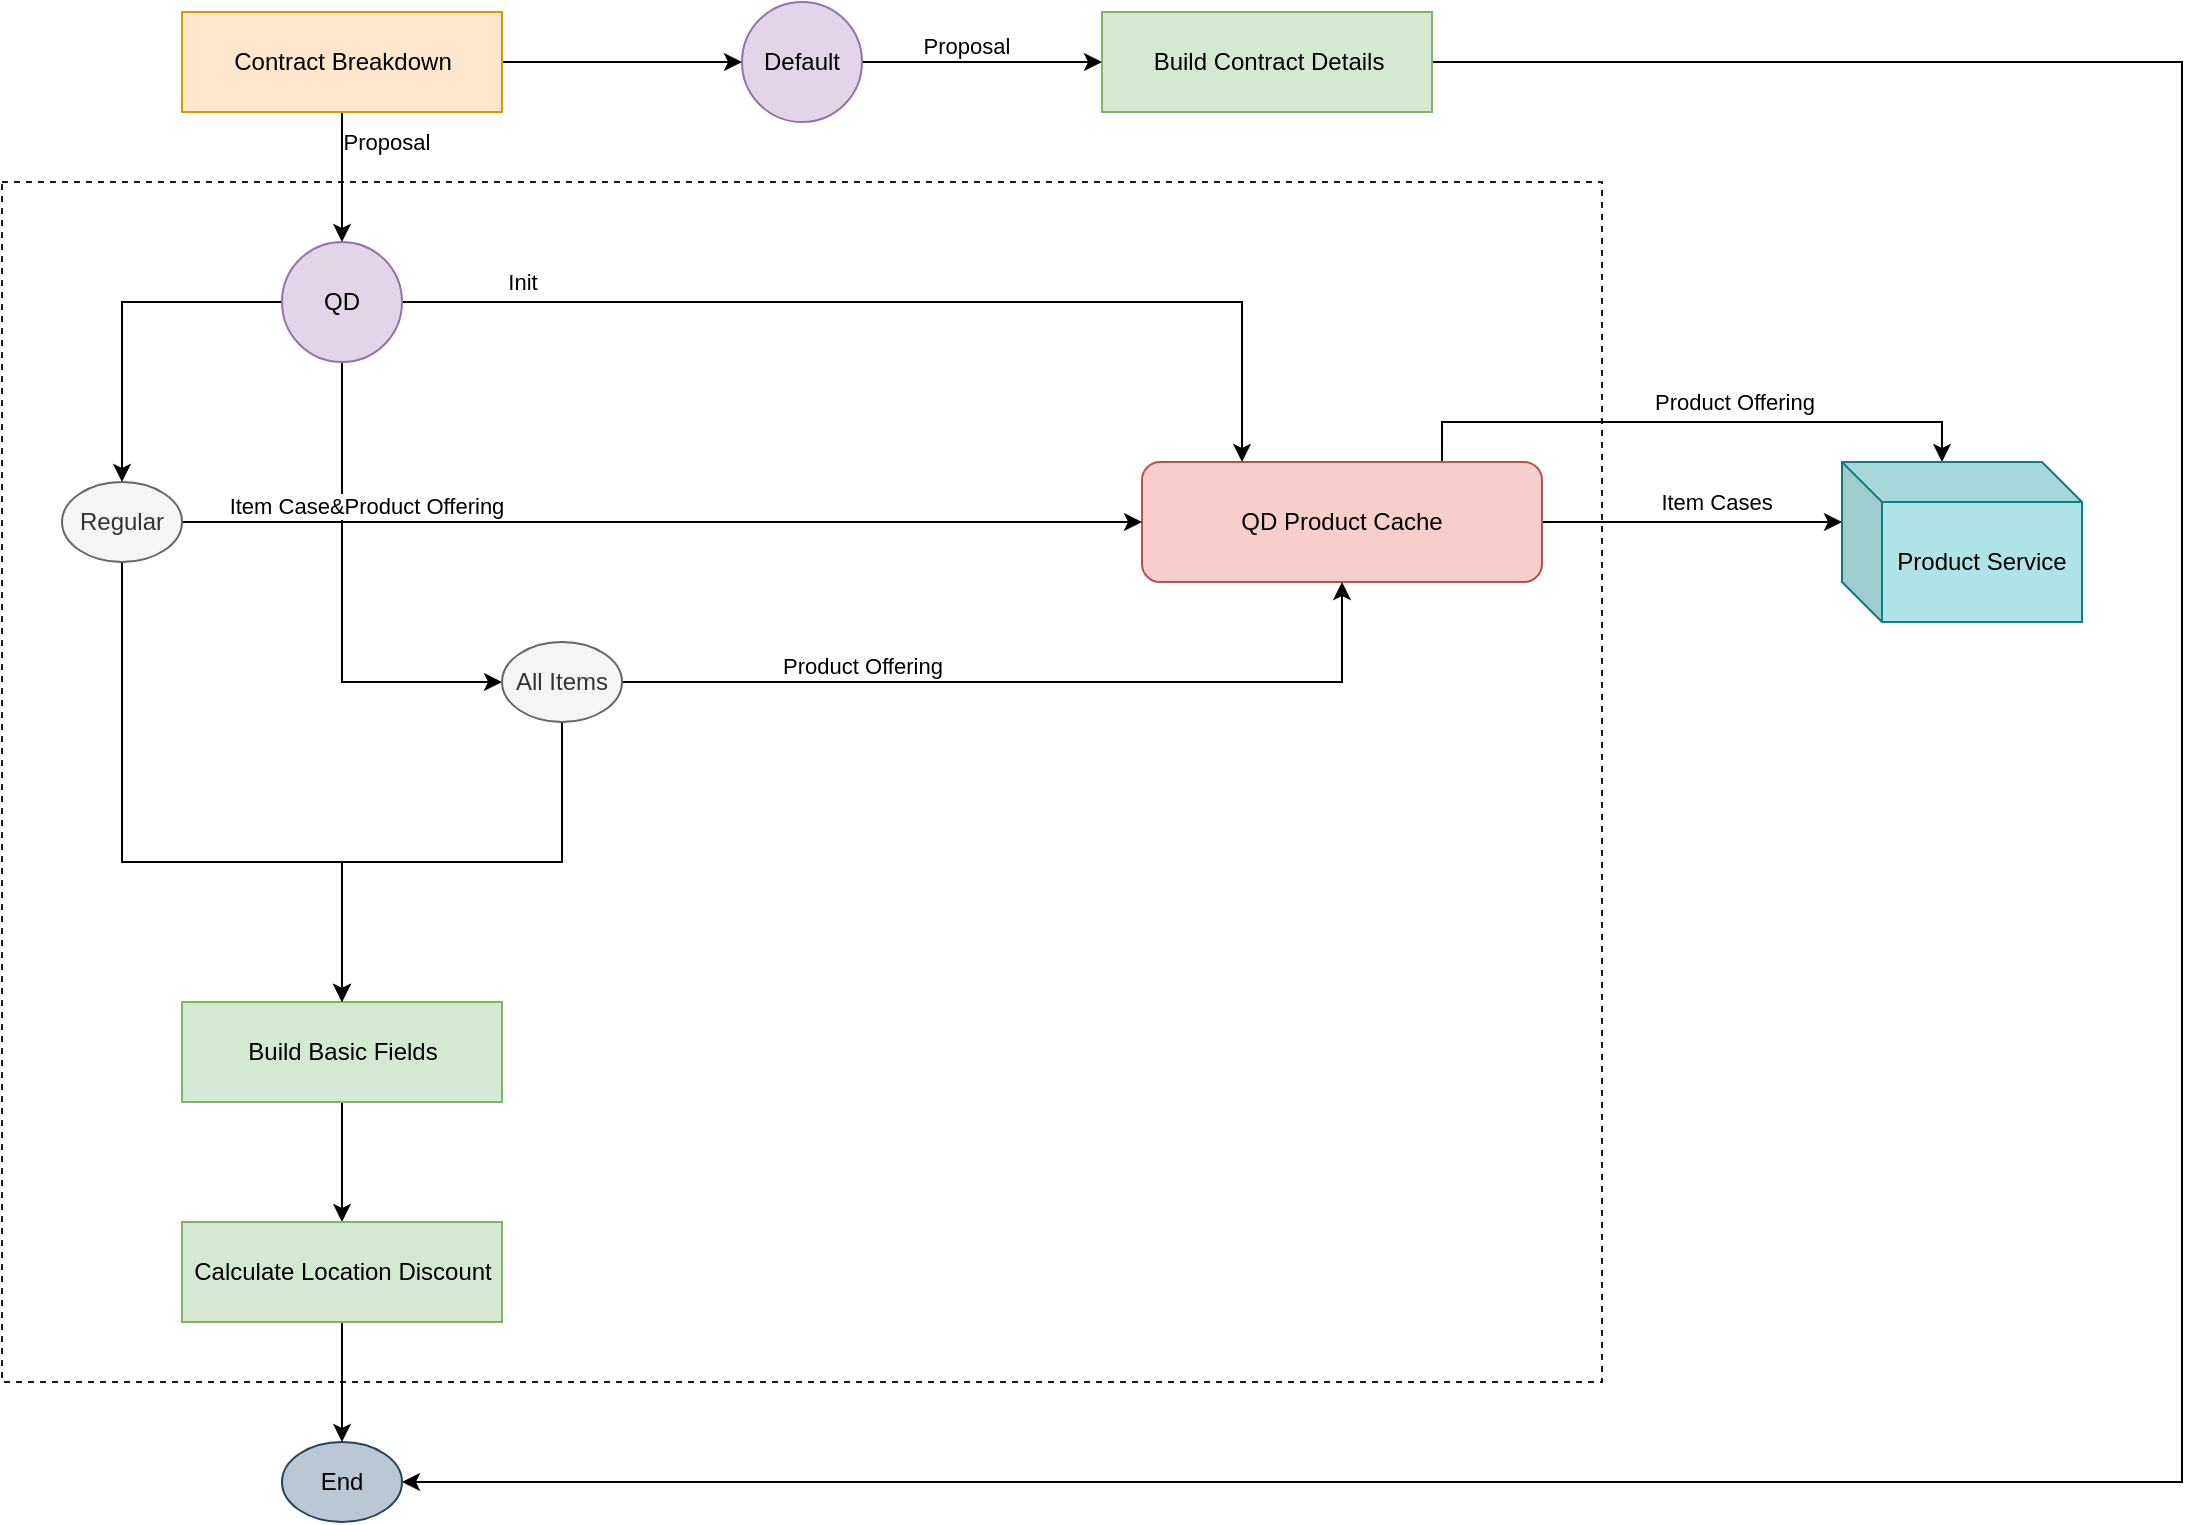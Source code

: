 <mxfile version="14.7.6" type="github">
  <diagram id="kgpKYQtTHZ0yAKxKKP6v" name="Page-1">
    <mxGraphModel dx="1422" dy="882" grid="1" gridSize="10" guides="1" tooltips="1" connect="1" arrows="1" fold="1" page="1" pageScale="1" pageWidth="850" pageHeight="1100" math="0" shadow="0">
      <root>
        <mxCell id="0" />
        <mxCell id="1" parent="0" />
        <mxCell id="LX7BSPJ86w9pvvAOuYrB-21" value="" style="rounded=0;whiteSpace=wrap;html=1;dashed=1;fillColor=none;strokeColor=#1A1A1A;" vertex="1" parent="1">
          <mxGeometry x="40" y="130" width="800" height="600" as="geometry" />
        </mxCell>
        <mxCell id="LX7BSPJ86w9pvvAOuYrB-28" style="edgeStyle=orthogonalEdgeStyle;rounded=0;orthogonalLoop=1;jettySize=auto;html=1;entryX=0;entryY=0;entryDx=50;entryDy=0;entryPerimeter=0;exitX=0.75;exitY=0;exitDx=0;exitDy=0;" edge="1" parent="1" source="FABi1pu8SRAAy6zYCwlk-7" target="LX7BSPJ86w9pvvAOuYrB-27">
          <mxGeometry relative="1" as="geometry" />
        </mxCell>
        <mxCell id="LX7BSPJ86w9pvvAOuYrB-29" value="Product Offering" style="edgeLabel;html=1;align=center;verticalAlign=middle;resizable=0;points=[];" vertex="1" connectable="0" parent="LX7BSPJ86w9pvvAOuYrB-28">
          <mxGeometry x="-0.24" relative="1" as="geometry">
            <mxPoint x="56" y="-10" as="offset" />
          </mxGeometry>
        </mxCell>
        <mxCell id="LX7BSPJ86w9pvvAOuYrB-30" style="edgeStyle=orthogonalEdgeStyle;rounded=0;orthogonalLoop=1;jettySize=auto;html=1;entryX=0;entryY=0;entryDx=0;entryDy=30;entryPerimeter=0;" edge="1" parent="1" source="FABi1pu8SRAAy6zYCwlk-7" target="LX7BSPJ86w9pvvAOuYrB-27">
          <mxGeometry relative="1" as="geometry" />
        </mxCell>
        <mxCell id="LX7BSPJ86w9pvvAOuYrB-31" value="Item Cases" style="edgeLabel;html=1;align=center;verticalAlign=middle;resizable=0;points=[];" vertex="1" connectable="0" parent="LX7BSPJ86w9pvvAOuYrB-30">
          <mxGeometry x="-0.312" y="2" relative="1" as="geometry">
            <mxPoint x="35" y="-8" as="offset" />
          </mxGeometry>
        </mxCell>
        <mxCell id="FABi1pu8SRAAy6zYCwlk-7" value="QD Product Cache" style="rounded=1;whiteSpace=wrap;html=1;fillColor=#f8cecc;strokeColor=#b85450;align=center;" parent="1" vertex="1">
          <mxGeometry x="610" y="270" width="200" height="60" as="geometry" />
        </mxCell>
        <mxCell id="LX7BSPJ86w9pvvAOuYrB-16" style="edgeStyle=orthogonalEdgeStyle;rounded=0;orthogonalLoop=1;jettySize=auto;html=1;entryX=0.5;entryY=0;entryDx=0;entryDy=0;" edge="1" parent="1" source="FABi1pu8SRAAy6zYCwlk-15" target="FABi1pu8SRAAy6zYCwlk-16">
          <mxGeometry relative="1" as="geometry" />
        </mxCell>
        <mxCell id="FABi1pu8SRAAy6zYCwlk-15" value="Build Basic Fields" style="html=1;fillColor=#d5e8d4;strokeColor=#82b366;" parent="1" vertex="1">
          <mxGeometry x="130" y="540" width="160" height="50" as="geometry" />
        </mxCell>
        <mxCell id="LX7BSPJ86w9pvvAOuYrB-20" style="edgeStyle=orthogonalEdgeStyle;rounded=0;orthogonalLoop=1;jettySize=auto;html=1;" edge="1" parent="1" source="FABi1pu8SRAAy6zYCwlk-16" target="LX7BSPJ86w9pvvAOuYrB-19">
          <mxGeometry relative="1" as="geometry" />
        </mxCell>
        <mxCell id="FABi1pu8SRAAy6zYCwlk-16" value="Calculate Location Discount" style="html=1;fillColor=#d5e8d4;strokeColor=#82b366;" parent="1" vertex="1">
          <mxGeometry x="130" y="650" width="160" height="50" as="geometry" />
        </mxCell>
        <mxCell id="LX7BSPJ86w9pvvAOuYrB-35" style="edgeStyle=orthogonalEdgeStyle;rounded=0;orthogonalLoop=1;jettySize=auto;html=1;entryX=1;entryY=0.5;entryDx=0;entryDy=0;" edge="1" parent="1" source="LX7BSPJ86w9pvvAOuYrB-2" target="LX7BSPJ86w9pvvAOuYrB-19">
          <mxGeometry relative="1" as="geometry">
            <Array as="points">
              <mxPoint x="1130" y="70" />
              <mxPoint x="1130" y="780" />
            </Array>
          </mxGeometry>
        </mxCell>
        <mxCell id="LX7BSPJ86w9pvvAOuYrB-2" value="Build Contract Details" style="html=1;fillColor=#d5e8d4;strokeColor=#82b366;" vertex="1" parent="1">
          <mxGeometry x="590" y="45" width="165" height="50" as="geometry" />
        </mxCell>
        <mxCell id="LX7BSPJ86w9pvvAOuYrB-4" style="edgeStyle=orthogonalEdgeStyle;rounded=0;orthogonalLoop=1;jettySize=auto;html=1;entryX=0;entryY=0.5;entryDx=0;entryDy=0;" edge="1" parent="1" source="LX7BSPJ86w9pvvAOuYrB-3" target="LX7BSPJ86w9pvvAOuYrB-2">
          <mxGeometry relative="1" as="geometry" />
        </mxCell>
        <mxCell id="LX7BSPJ86w9pvvAOuYrB-5" value="Proposal" style="edgeLabel;html=1;align=center;verticalAlign=middle;resizable=0;points=[];" vertex="1" connectable="0" parent="LX7BSPJ86w9pvvAOuYrB-4">
          <mxGeometry x="-0.291" y="2" relative="1" as="geometry">
            <mxPoint x="9" y="-6" as="offset" />
          </mxGeometry>
        </mxCell>
        <mxCell id="LX7BSPJ86w9pvvAOuYrB-3" value="Default" style="ellipse;whiteSpace=wrap;html=1;aspect=fixed;fillColor=#e1d5e7;strokeColor=#9673a6;" vertex="1" parent="1">
          <mxGeometry x="410" y="40" width="60" height="60" as="geometry" />
        </mxCell>
        <mxCell id="LX7BSPJ86w9pvvAOuYrB-7" style="edgeStyle=orthogonalEdgeStyle;rounded=0;orthogonalLoop=1;jettySize=auto;html=1;entryX=0;entryY=0.5;entryDx=0;entryDy=0;" edge="1" parent="1" source="LX7BSPJ86w9pvvAOuYrB-6" target="LX7BSPJ86w9pvvAOuYrB-3">
          <mxGeometry relative="1" as="geometry" />
        </mxCell>
        <mxCell id="LX7BSPJ86w9pvvAOuYrB-9" style="edgeStyle=orthogonalEdgeStyle;rounded=0;orthogonalLoop=1;jettySize=auto;html=1;entryX=0.5;entryY=0;entryDx=0;entryDy=0;" edge="1" parent="1" source="LX7BSPJ86w9pvvAOuYrB-6" target="LX7BSPJ86w9pvvAOuYrB-8">
          <mxGeometry relative="1" as="geometry">
            <Array as="points">
              <mxPoint x="210" y="130" />
              <mxPoint x="210" y="130" />
            </Array>
          </mxGeometry>
        </mxCell>
        <mxCell id="LX7BSPJ86w9pvvAOuYrB-24" value="Proposal" style="edgeLabel;html=1;align=center;verticalAlign=middle;resizable=0;points=[];" vertex="1" connectable="0" parent="LX7BSPJ86w9pvvAOuYrB-9">
          <mxGeometry x="0.247" y="-1" relative="1" as="geometry">
            <mxPoint x="23" y="-26" as="offset" />
          </mxGeometry>
        </mxCell>
        <mxCell id="LX7BSPJ86w9pvvAOuYrB-6" value="Contract Breakdown" style="html=1;fillColor=#ffe6cc;strokeColor=#d79b00;" vertex="1" parent="1">
          <mxGeometry x="130" y="45" width="160" height="50" as="geometry" />
        </mxCell>
        <mxCell id="LX7BSPJ86w9pvvAOuYrB-12" style="edgeStyle=orthogonalEdgeStyle;rounded=0;orthogonalLoop=1;jettySize=auto;html=1;entryX=0.5;entryY=0;entryDx=0;entryDy=0;" edge="1" parent="1" source="LX7BSPJ86w9pvvAOuYrB-8" target="LX7BSPJ86w9pvvAOuYrB-10">
          <mxGeometry relative="1" as="geometry" />
        </mxCell>
        <mxCell id="LX7BSPJ86w9pvvAOuYrB-13" style="edgeStyle=orthogonalEdgeStyle;rounded=0;orthogonalLoop=1;jettySize=auto;html=1;entryX=0;entryY=0.5;entryDx=0;entryDy=0;exitX=0.5;exitY=1;exitDx=0;exitDy=0;" edge="1" parent="1" source="LX7BSPJ86w9pvvAOuYrB-8" target="LX7BSPJ86w9pvvAOuYrB-11">
          <mxGeometry relative="1" as="geometry">
            <Array as="points">
              <mxPoint x="210" y="380" />
            </Array>
          </mxGeometry>
        </mxCell>
        <mxCell id="LX7BSPJ86w9pvvAOuYrB-32" style="edgeStyle=orthogonalEdgeStyle;rounded=0;orthogonalLoop=1;jettySize=auto;html=1;entryX=0.25;entryY=0;entryDx=0;entryDy=0;" edge="1" parent="1" source="LX7BSPJ86w9pvvAOuYrB-8" target="FABi1pu8SRAAy6zYCwlk-7">
          <mxGeometry relative="1" as="geometry" />
        </mxCell>
        <mxCell id="LX7BSPJ86w9pvvAOuYrB-33" value="Init" style="edgeLabel;html=1;align=center;verticalAlign=middle;resizable=0;points=[];" vertex="1" connectable="0" parent="LX7BSPJ86w9pvvAOuYrB-32">
          <mxGeometry x="0.256" y="1" relative="1" as="geometry">
            <mxPoint x="-254" y="-9" as="offset" />
          </mxGeometry>
        </mxCell>
        <mxCell id="LX7BSPJ86w9pvvAOuYrB-8" value="QD" style="ellipse;whiteSpace=wrap;html=1;aspect=fixed;fillColor=#e1d5e7;strokeColor=#9673a6;" vertex="1" parent="1">
          <mxGeometry x="180" y="160" width="60" height="60" as="geometry" />
        </mxCell>
        <mxCell id="LX7BSPJ86w9pvvAOuYrB-15" style="edgeStyle=orthogonalEdgeStyle;rounded=0;orthogonalLoop=1;jettySize=auto;html=1;exitX=0.5;exitY=1;exitDx=0;exitDy=0;" edge="1" parent="1" source="LX7BSPJ86w9pvvAOuYrB-10">
          <mxGeometry relative="1" as="geometry">
            <mxPoint x="210" y="540" as="targetPoint" />
            <Array as="points">
              <mxPoint x="100" y="470" />
              <mxPoint x="210" y="470" />
            </Array>
          </mxGeometry>
        </mxCell>
        <mxCell id="LX7BSPJ86w9pvvAOuYrB-22" style="edgeStyle=orthogonalEdgeStyle;rounded=0;orthogonalLoop=1;jettySize=auto;html=1;entryX=0;entryY=0.5;entryDx=0;entryDy=0;" edge="1" parent="1" source="LX7BSPJ86w9pvvAOuYrB-10" target="FABi1pu8SRAAy6zYCwlk-7">
          <mxGeometry relative="1" as="geometry">
            <mxPoint x="530" y="300" as="targetPoint" />
          </mxGeometry>
        </mxCell>
        <mxCell id="LX7BSPJ86w9pvvAOuYrB-23" value="Item Case&amp;amp;Product Offering" style="edgeLabel;html=1;align=center;verticalAlign=middle;resizable=0;points=[];" vertex="1" connectable="0" parent="LX7BSPJ86w9pvvAOuYrB-22">
          <mxGeometry x="-0.617" y="1" relative="1" as="geometry">
            <mxPoint y="-7" as="offset" />
          </mxGeometry>
        </mxCell>
        <mxCell id="LX7BSPJ86w9pvvAOuYrB-10" value="Regular" style="ellipse;whiteSpace=wrap;html=1;fillColor=#f5f5f5;strokeColor=#666666;fontColor=#333333;" vertex="1" parent="1">
          <mxGeometry x="70" y="280" width="60" height="40" as="geometry" />
        </mxCell>
        <mxCell id="LX7BSPJ86w9pvvAOuYrB-14" style="edgeStyle=orthogonalEdgeStyle;rounded=0;orthogonalLoop=1;jettySize=auto;html=1;entryX=0.5;entryY=0;entryDx=0;entryDy=0;" edge="1" parent="1" source="LX7BSPJ86w9pvvAOuYrB-11" target="FABi1pu8SRAAy6zYCwlk-15">
          <mxGeometry relative="1" as="geometry" />
        </mxCell>
        <mxCell id="LX7BSPJ86w9pvvAOuYrB-25" style="edgeStyle=orthogonalEdgeStyle;rounded=0;orthogonalLoop=1;jettySize=auto;html=1;entryX=0.5;entryY=1;entryDx=0;entryDy=0;" edge="1" parent="1" source="LX7BSPJ86w9pvvAOuYrB-11" target="FABi1pu8SRAAy6zYCwlk-7">
          <mxGeometry relative="1" as="geometry" />
        </mxCell>
        <mxCell id="LX7BSPJ86w9pvvAOuYrB-26" value="Product Offering" style="edgeLabel;html=1;align=center;verticalAlign=middle;resizable=0;points=[];" vertex="1" connectable="0" parent="LX7BSPJ86w9pvvAOuYrB-25">
          <mxGeometry x="-0.415" y="-2" relative="1" as="geometry">
            <mxPoint y="-10" as="offset" />
          </mxGeometry>
        </mxCell>
        <mxCell id="LX7BSPJ86w9pvvAOuYrB-11" value="All Items" style="ellipse;whiteSpace=wrap;html=1;fillColor=#f5f5f5;strokeColor=#666666;fontColor=#333333;" vertex="1" parent="1">
          <mxGeometry x="290" y="360" width="60" height="40" as="geometry" />
        </mxCell>
        <mxCell id="LX7BSPJ86w9pvvAOuYrB-19" value="End" style="ellipse;whiteSpace=wrap;html=1;fillColor=#bac8d3;strokeColor=#23445d;" vertex="1" parent="1">
          <mxGeometry x="180" y="760" width="60" height="40" as="geometry" />
        </mxCell>
        <mxCell id="LX7BSPJ86w9pvvAOuYrB-27" value="Product Service" style="shape=cube;whiteSpace=wrap;html=1;boundedLbl=1;backgroundOutline=1;darkOpacity=0.05;darkOpacity2=0.1;fillColor=#b0e3e6;strokeColor=#0e8088;" vertex="1" parent="1">
          <mxGeometry x="960" y="270" width="120" height="80" as="geometry" />
        </mxCell>
      </root>
    </mxGraphModel>
  </diagram>
</mxfile>
